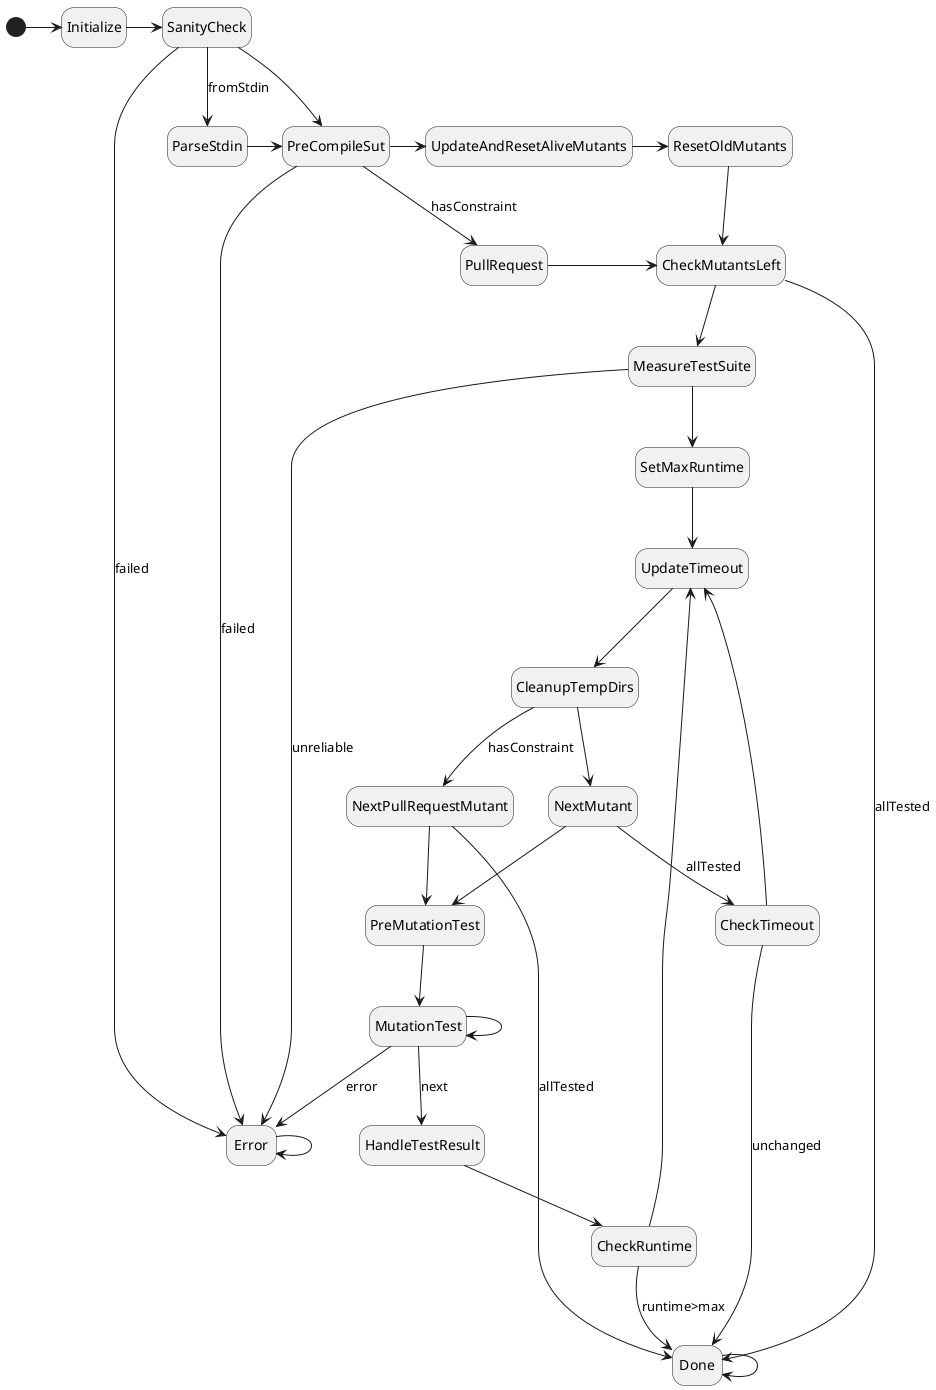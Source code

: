 @startuml
hide empty description

[*] -> Initialize

Initialize -> SanityCheck

SanityCheck --> Error : failed
SanityCheck --> ParseStdin : fromStdin
SanityCheck -> PreCompileSut

ParseStdin -> PreCompileSut

PreCompileSut --> Error : failed
PreCompileSut -> UpdateAndResetAliveMutants
PreCompileSut --> PullRequest : hasConstraint

PullRequest -> CheckMutantsLeft

UpdateAndResetAliveMutants -> ResetOldMutants

ResetOldMutants --> CheckMutantsLeft

UpdateTimeout --> CleanupTempDirs

CleanupTempDirs --> NextMutant
CleanupTempDirs --> NextPullRequestMutant : hasConstraint

CheckMutantsLeft --> Done : allTested
CheckMutantsLeft --> MeasureTestSuite

MeasureTestSuite --> Error : unreliable
MeasureTestSuite --> SetMaxRuntime

SetMaxRuntime --> UpdateTimeout

CheckRuntime --> UpdateTimeout
CheckRuntime --> Done : runtime>max

NextMutant --> CheckTimeout : allTested
NextMutant --> PreMutationTest

NextPullRequestMutant --> PreMutationTest
NextPullRequestMutant --> Done : allTested

PreMutationTest --> MutationTest

MutationTest --> HandleTestResult : next
MutationTest --> Error : error
MutationTest --> MutationTest

HandleTestResult --> CheckRuntime

CheckTimeout --> Done : unchanged
CheckTimeout --> UpdateTimeout

Done --> Done

Error --> Error
@enduml
